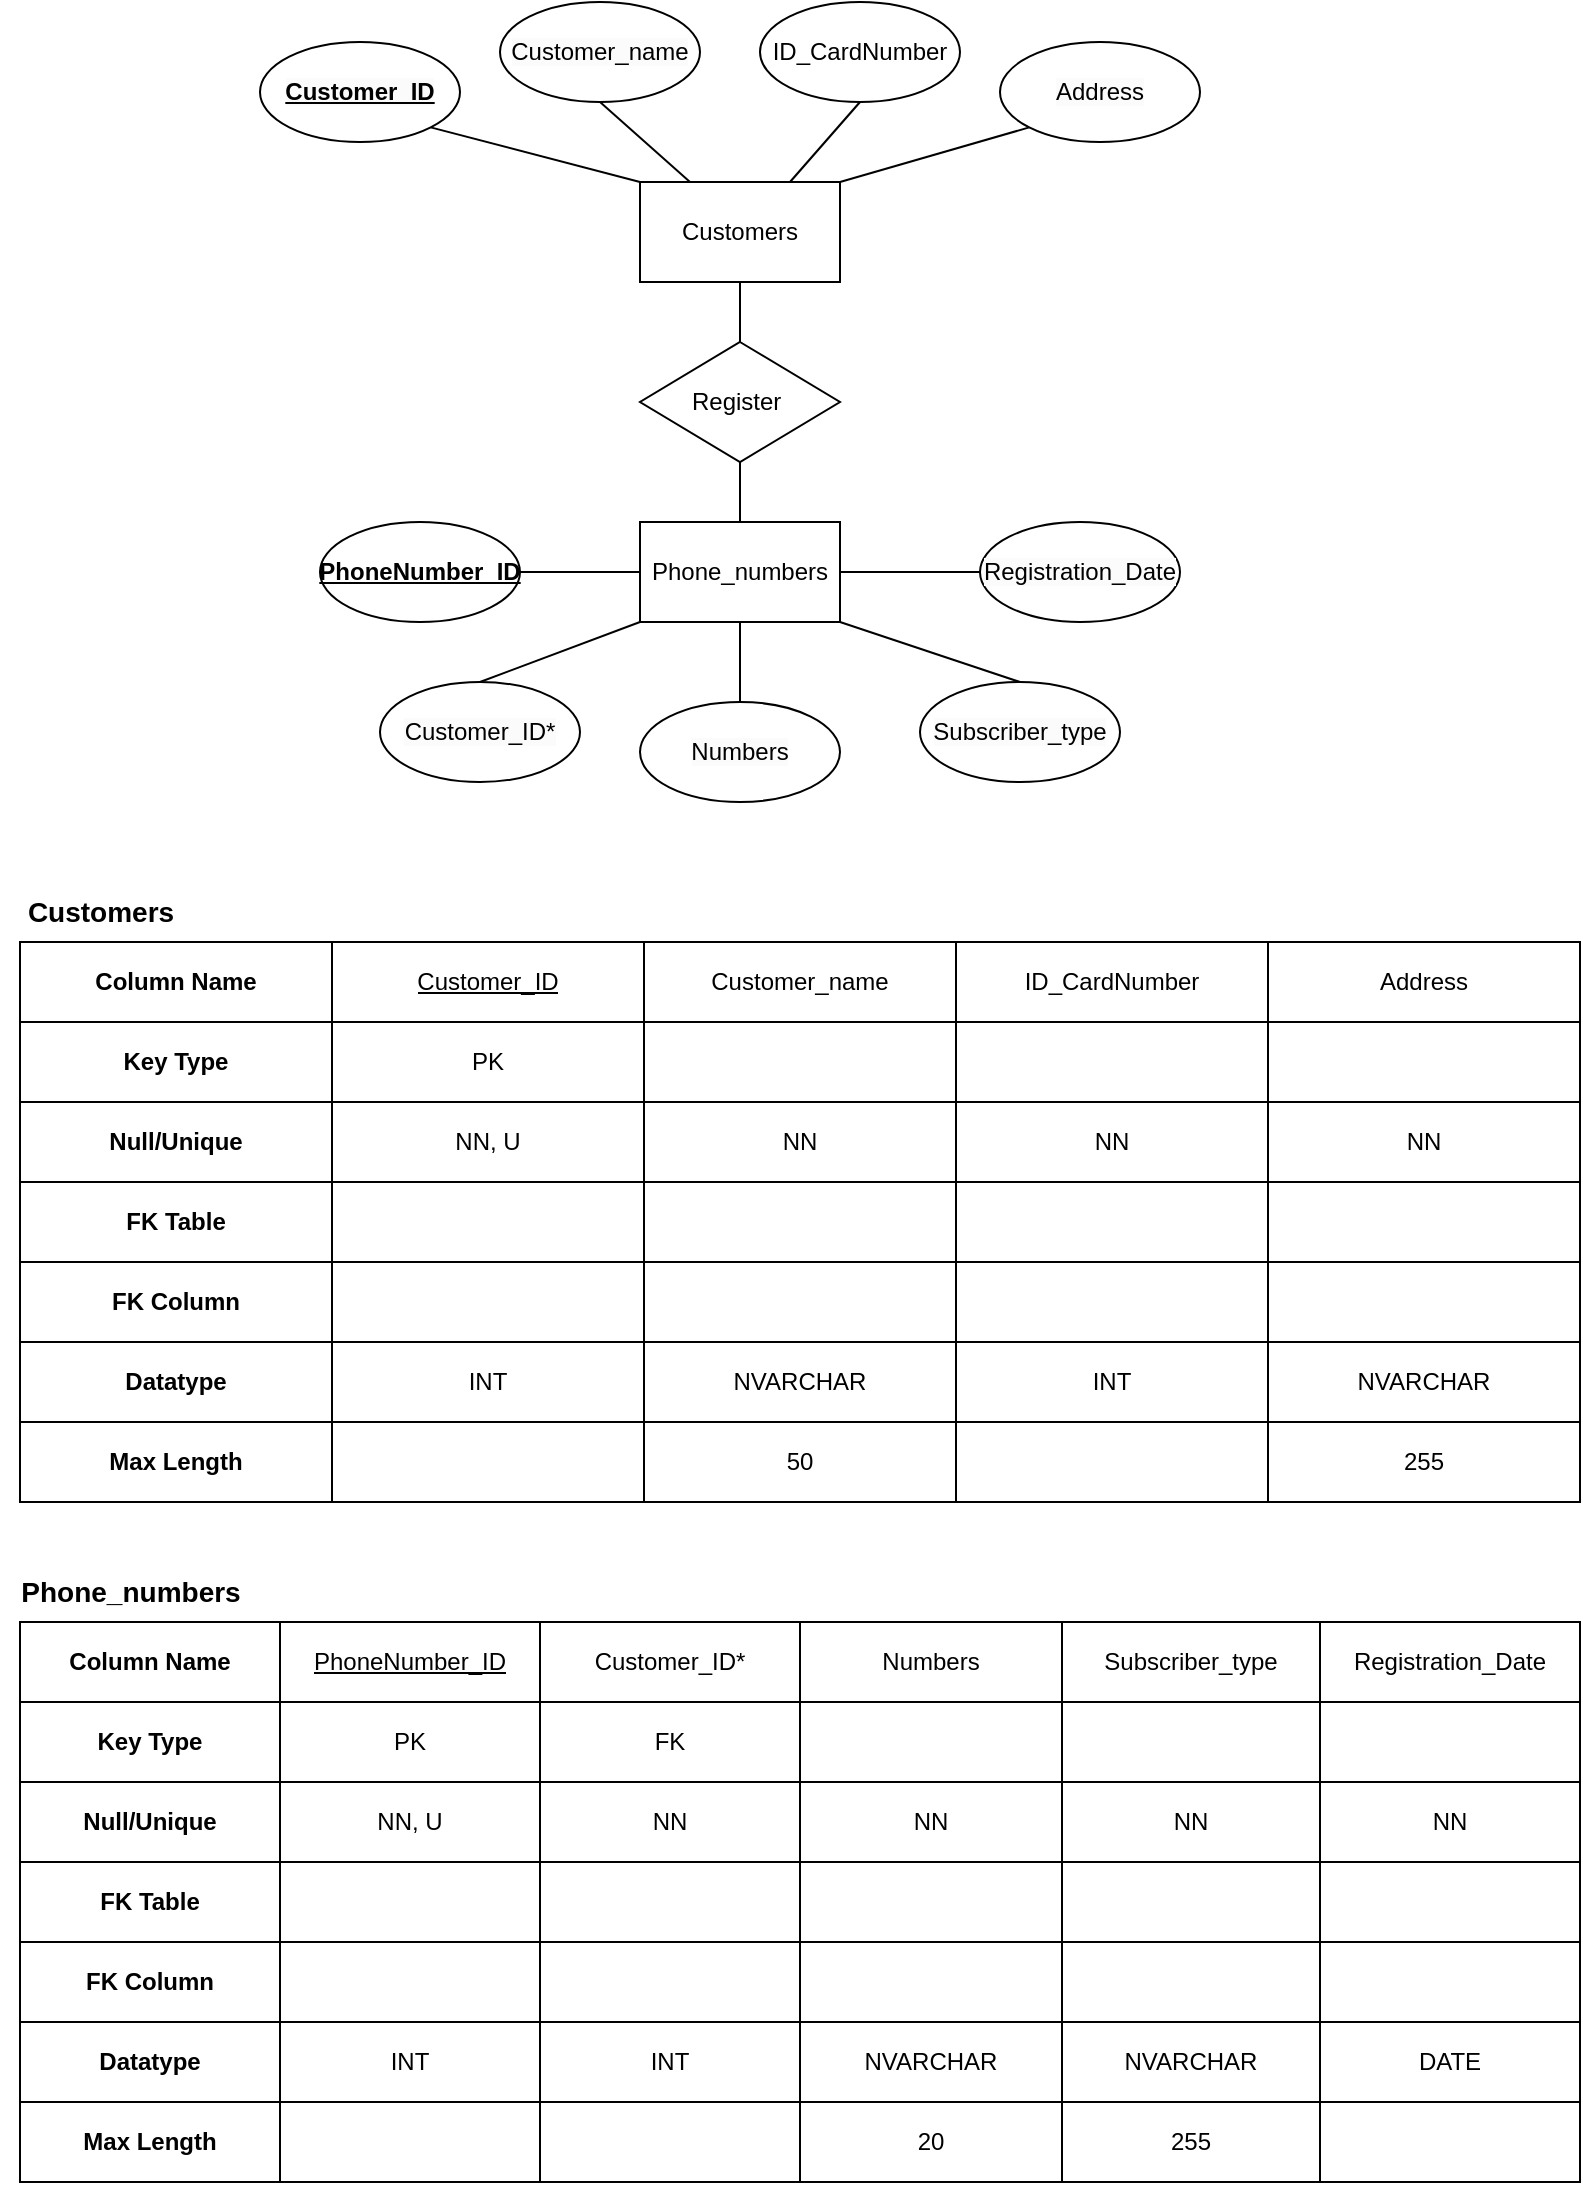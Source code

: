 <mxfile version="21.2.8" type="device">
  <diagram name="Page-1" id="zkEUI6N-L3uxVQGeKMTe">
    <mxGraphModel dx="1418" dy="828" grid="1" gridSize="10" guides="1" tooltips="1" connect="1" arrows="1" fold="1" page="1" pageScale="1" pageWidth="850" pageHeight="1100" math="0" shadow="0">
      <root>
        <mxCell id="0" />
        <mxCell id="1" parent="0" />
        <mxCell id="RAKEjgkPjFQKeuStFPvZ-1" value="Customers" style="html=1;dashed=0;whiteSpace=wrap;" parent="1" vertex="1">
          <mxGeometry x="350" y="100" width="100" height="50" as="geometry" />
        </mxCell>
        <mxCell id="RAKEjgkPjFQKeuStFPvZ-2" value="Phone_numbers" style="html=1;dashed=0;whiteSpace=wrap;" parent="1" vertex="1">
          <mxGeometry x="350" y="270" width="100" height="50" as="geometry" />
        </mxCell>
        <mxCell id="RAKEjgkPjFQKeuStFPvZ-3" value="&lt;span style=&quot;color: rgb(0, 0, 0); font-family: Helvetica; font-size: 12px; font-style: normal; font-variant-ligatures: normal; font-variant-caps: normal; letter-spacing: normal; orphans: 2; text-align: center; text-indent: 0px; text-transform: none; widows: 2; word-spacing: 0px; -webkit-text-stroke-width: 0px; background-color: rgb(251, 251, 251); text-decoration-thickness: initial; text-decoration-style: initial; text-decoration-color: initial; float: none; display: inline !important;&quot;&gt;&lt;b&gt;&lt;u&gt;Customer_ID&lt;/u&gt;&lt;/b&gt;&lt;/span&gt;" style="ellipse;whiteSpace=wrap;html=1;" parent="1" vertex="1">
          <mxGeometry x="160" y="30" width="100" height="50" as="geometry" />
        </mxCell>
        <mxCell id="RAKEjgkPjFQKeuStFPvZ-4" value="&lt;span style=&quot;color: rgb(0, 0, 0); font-family: Helvetica; font-size: 12px; font-style: normal; font-variant-ligatures: normal; font-variant-caps: normal; font-weight: 400; letter-spacing: normal; orphans: 2; text-align: center; text-indent: 0px; text-transform: none; widows: 2; word-spacing: 0px; -webkit-text-stroke-width: 0px; background-color: rgb(251, 251, 251); text-decoration-thickness: initial; text-decoration-style: initial; text-decoration-color: initial; float: none; display: inline !important;&quot;&gt;Customer_name&lt;/span&gt;" style="ellipse;whiteSpace=wrap;html=1;" parent="1" vertex="1">
          <mxGeometry x="280" y="10" width="100" height="50" as="geometry" />
        </mxCell>
        <mxCell id="RAKEjgkPjFQKeuStFPvZ-5" value="ID_CardNumber" style="ellipse;whiteSpace=wrap;html=1;" parent="1" vertex="1">
          <mxGeometry x="410" y="10" width="100" height="50" as="geometry" />
        </mxCell>
        <mxCell id="RAKEjgkPjFQKeuStFPvZ-6" value="&lt;span style=&quot;color: rgb(0, 0, 0); font-family: Helvetica; font-size: 12px; font-style: normal; font-variant-ligatures: normal; font-variant-caps: normal; font-weight: 400; letter-spacing: normal; orphans: 2; text-align: center; text-indent: 0px; text-transform: none; widows: 2; word-spacing: 0px; -webkit-text-stroke-width: 0px; background-color: rgb(251, 251, 251); text-decoration-thickness: initial; text-decoration-style: initial; text-decoration-color: initial; float: none; display: inline !important;&quot;&gt;Address&lt;/span&gt;" style="ellipse;whiteSpace=wrap;html=1;" parent="1" vertex="1">
          <mxGeometry x="530" y="30" width="100" height="50" as="geometry" />
        </mxCell>
        <mxCell id="RAKEjgkPjFQKeuStFPvZ-7" value="" style="endArrow=none;html=1;rounded=0;entryX=0;entryY=1;entryDx=0;entryDy=0;exitX=1;exitY=0;exitDx=0;exitDy=0;" parent="1" source="RAKEjgkPjFQKeuStFPvZ-1" target="RAKEjgkPjFQKeuStFPvZ-6" edge="1">
          <mxGeometry width="50" height="50" relative="1" as="geometry">
            <mxPoint x="420" y="270" as="sourcePoint" />
            <mxPoint x="470" y="220" as="targetPoint" />
          </mxGeometry>
        </mxCell>
        <mxCell id="RAKEjgkPjFQKeuStFPvZ-8" value="" style="endArrow=none;html=1;rounded=0;entryX=0.5;entryY=1;entryDx=0;entryDy=0;exitX=0.75;exitY=0;exitDx=0;exitDy=0;" parent="1" source="RAKEjgkPjFQKeuStFPvZ-1" target="RAKEjgkPjFQKeuStFPvZ-5" edge="1">
          <mxGeometry width="50" height="50" relative="1" as="geometry">
            <mxPoint x="410" y="110" as="sourcePoint" />
            <mxPoint x="470" y="220" as="targetPoint" />
          </mxGeometry>
        </mxCell>
        <mxCell id="RAKEjgkPjFQKeuStFPvZ-9" value="" style="endArrow=none;html=1;rounded=0;entryX=0.5;entryY=1;entryDx=0;entryDy=0;exitX=0.25;exitY=0;exitDx=0;exitDy=0;" parent="1" source="RAKEjgkPjFQKeuStFPvZ-1" target="RAKEjgkPjFQKeuStFPvZ-4" edge="1">
          <mxGeometry width="50" height="50" relative="1" as="geometry">
            <mxPoint x="420" y="270" as="sourcePoint" />
            <mxPoint x="470" y="220" as="targetPoint" />
          </mxGeometry>
        </mxCell>
        <mxCell id="RAKEjgkPjFQKeuStFPvZ-10" value="" style="endArrow=none;html=1;rounded=0;entryX=0;entryY=0;entryDx=0;entryDy=0;exitX=1;exitY=1;exitDx=0;exitDy=0;" parent="1" source="RAKEjgkPjFQKeuStFPvZ-3" target="RAKEjgkPjFQKeuStFPvZ-1" edge="1">
          <mxGeometry width="50" height="50" relative="1" as="geometry">
            <mxPoint x="260" y="230" as="sourcePoint" />
            <mxPoint x="310" y="180" as="targetPoint" />
          </mxGeometry>
        </mxCell>
        <mxCell id="RAKEjgkPjFQKeuStFPvZ-11" value="Register&amp;nbsp;" style="rhombus;whiteSpace=wrap;html=1;" parent="1" vertex="1">
          <mxGeometry x="350" y="180" width="100" height="60" as="geometry" />
        </mxCell>
        <mxCell id="RAKEjgkPjFQKeuStFPvZ-12" style="edgeStyle=orthogonalEdgeStyle;rounded=0;orthogonalLoop=1;jettySize=auto;html=1;exitX=0.5;exitY=1;exitDx=0;exitDy=0;" parent="1" source="RAKEjgkPjFQKeuStFPvZ-1" target="RAKEjgkPjFQKeuStFPvZ-1" edge="1">
          <mxGeometry relative="1" as="geometry" />
        </mxCell>
        <mxCell id="RAKEjgkPjFQKeuStFPvZ-14" value="" style="endArrow=none;html=1;rounded=0;entryX=0.5;entryY=1;entryDx=0;entryDy=0;exitX=0.5;exitY=0;exitDx=0;exitDy=0;" parent="1" source="RAKEjgkPjFQKeuStFPvZ-11" target="RAKEjgkPjFQKeuStFPvZ-1" edge="1">
          <mxGeometry width="50" height="50" relative="1" as="geometry">
            <mxPoint x="420" y="270" as="sourcePoint" />
            <mxPoint x="470" y="220" as="targetPoint" />
          </mxGeometry>
        </mxCell>
        <mxCell id="RAKEjgkPjFQKeuStFPvZ-16" value="" style="endArrow=none;html=1;rounded=0;exitX=0.5;exitY=0;exitDx=0;exitDy=0;entryX=0.5;entryY=1;entryDx=0;entryDy=0;" parent="1" source="RAKEjgkPjFQKeuStFPvZ-2" target="RAKEjgkPjFQKeuStFPvZ-11" edge="1">
          <mxGeometry width="50" height="50" relative="1" as="geometry">
            <mxPoint x="410" y="210" as="sourcePoint" />
            <mxPoint x="400" y="260" as="targetPoint" />
          </mxGeometry>
        </mxCell>
        <mxCell id="RAKEjgkPjFQKeuStFPvZ-17" value="PhoneNumber_ID" style="ellipse;whiteSpace=wrap;html=1;fontStyle=5" parent="1" vertex="1">
          <mxGeometry x="190" y="270" width="100" height="50" as="geometry" />
        </mxCell>
        <mxCell id="RAKEjgkPjFQKeuStFPvZ-18" value="&lt;span style=&quot;color: rgb(0, 0, 0); font-family: Helvetica; font-size: 12px; font-style: normal; font-variant-ligatures: normal; font-variant-caps: normal; font-weight: 400; letter-spacing: normal; orphans: 2; text-align: center; text-indent: 0px; text-transform: none; widows: 2; word-spacing: 0px; -webkit-text-stroke-width: 0px; background-color: rgb(251, 251, 251); text-decoration-thickness: initial; text-decoration-style: initial; text-decoration-color: initial; float: none; display: inline !important;&quot;&gt;Customer_ID*&lt;/span&gt;" style="ellipse;whiteSpace=wrap;html=1;" parent="1" vertex="1">
          <mxGeometry x="220" y="350" width="100" height="50" as="geometry" />
        </mxCell>
        <mxCell id="RAKEjgkPjFQKeuStFPvZ-19" value="&lt;span style=&quot;color: rgb(0, 0, 0); font-family: Helvetica; font-size: 12px; font-style: normal; font-variant-ligatures: normal; font-variant-caps: normal; font-weight: 400; letter-spacing: normal; orphans: 2; text-align: center; text-indent: 0px; text-transform: none; widows: 2; word-spacing: 0px; -webkit-text-stroke-width: 0px; background-color: rgb(251, 251, 251); text-decoration-thickness: initial; text-decoration-style: initial; text-decoration-color: initial; float: none; display: inline !important;&quot;&gt;Numbers&lt;/span&gt;" style="ellipse;whiteSpace=wrap;html=1;" parent="1" vertex="1">
          <mxGeometry x="350" y="360" width="100" height="50" as="geometry" />
        </mxCell>
        <mxCell id="RAKEjgkPjFQKeuStFPvZ-20" value="&lt;span style=&quot;color: rgb(0, 0, 0); font-family: Helvetica; font-size: 12px; font-style: normal; font-variant-ligatures: normal; font-variant-caps: normal; font-weight: 400; letter-spacing: normal; orphans: 2; text-align: center; text-indent: 0px; text-transform: none; widows: 2; word-spacing: 0px; -webkit-text-stroke-width: 0px; background-color: rgb(251, 251, 251); text-decoration-thickness: initial; text-decoration-style: initial; text-decoration-color: initial; float: none; display: inline !important;&quot;&gt;Subscriber_type&lt;/span&gt;" style="ellipse;whiteSpace=wrap;html=1;" parent="1" vertex="1">
          <mxGeometry x="490" y="350" width="100" height="50" as="geometry" />
        </mxCell>
        <mxCell id="RAKEjgkPjFQKeuStFPvZ-21" value="&lt;span style=&quot;color: rgb(0, 0, 0); font-family: Helvetica; font-size: 12px; font-style: normal; font-variant-ligatures: normal; font-variant-caps: normal; font-weight: 400; letter-spacing: normal; orphans: 2; text-align: center; text-indent: 0px; text-transform: none; widows: 2; word-spacing: 0px; -webkit-text-stroke-width: 0px; background-color: rgb(251, 251, 251); text-decoration-thickness: initial; text-decoration-style: initial; text-decoration-color: initial; float: none; display: inline !important;&quot;&gt;Registration_Date&lt;/span&gt;" style="ellipse;whiteSpace=wrap;html=1;" parent="1" vertex="1">
          <mxGeometry x="520" y="270" width="100" height="50" as="geometry" />
        </mxCell>
        <mxCell id="RAKEjgkPjFQKeuStFPvZ-24" value="" style="endArrow=none;html=1;rounded=0;exitX=0.5;exitY=0;exitDx=0;exitDy=0;entryX=0.5;entryY=1;entryDx=0;entryDy=0;" parent="1" source="RAKEjgkPjFQKeuStFPvZ-19" target="RAKEjgkPjFQKeuStFPvZ-2" edge="1">
          <mxGeometry width="50" height="50" relative="1" as="geometry">
            <mxPoint x="420" y="270" as="sourcePoint" />
            <mxPoint x="470" y="220" as="targetPoint" />
          </mxGeometry>
        </mxCell>
        <mxCell id="RAKEjgkPjFQKeuStFPvZ-25" value="" style="endArrow=none;html=1;rounded=0;exitX=0.5;exitY=0;exitDx=0;exitDy=0;entryX=1;entryY=1;entryDx=0;entryDy=0;" parent="1" source="RAKEjgkPjFQKeuStFPvZ-20" target="RAKEjgkPjFQKeuStFPvZ-2" edge="1">
          <mxGeometry width="50" height="50" relative="1" as="geometry">
            <mxPoint x="420" y="270" as="sourcePoint" />
            <mxPoint x="470" y="220" as="targetPoint" />
          </mxGeometry>
        </mxCell>
        <mxCell id="RAKEjgkPjFQKeuStFPvZ-26" value="" style="endArrow=none;html=1;rounded=0;entryX=0;entryY=0.5;entryDx=0;entryDy=0;exitX=1;exitY=0.5;exitDx=0;exitDy=0;" parent="1" source="RAKEjgkPjFQKeuStFPvZ-2" target="RAKEjgkPjFQKeuStFPvZ-21" edge="1">
          <mxGeometry width="50" height="50" relative="1" as="geometry">
            <mxPoint x="420" y="270" as="sourcePoint" />
            <mxPoint x="470" y="220" as="targetPoint" />
          </mxGeometry>
        </mxCell>
        <mxCell id="RAKEjgkPjFQKeuStFPvZ-27" value="" style="endArrow=none;html=1;rounded=0;exitX=0.5;exitY=0;exitDx=0;exitDy=0;entryX=0;entryY=1;entryDx=0;entryDy=0;" parent="1" source="RAKEjgkPjFQKeuStFPvZ-18" target="RAKEjgkPjFQKeuStFPvZ-2" edge="1">
          <mxGeometry width="50" height="50" relative="1" as="geometry">
            <mxPoint x="420" y="270" as="sourcePoint" />
            <mxPoint x="470" y="220" as="targetPoint" />
          </mxGeometry>
        </mxCell>
        <mxCell id="RAKEjgkPjFQKeuStFPvZ-28" value="" style="endArrow=none;html=1;rounded=0;exitX=1;exitY=0.5;exitDx=0;exitDy=0;entryX=0;entryY=0.5;entryDx=0;entryDy=0;" parent="1" source="RAKEjgkPjFQKeuStFPvZ-17" target="RAKEjgkPjFQKeuStFPvZ-2" edge="1">
          <mxGeometry width="50" height="50" relative="1" as="geometry">
            <mxPoint x="420" y="270" as="sourcePoint" />
            <mxPoint x="470" y="220" as="targetPoint" />
          </mxGeometry>
        </mxCell>
        <mxCell id="RAKEjgkPjFQKeuStFPvZ-29" value="" style="shape=table;startSize=0;container=1;collapsible=0;childLayout=tableLayout;" parent="1" vertex="1">
          <mxGeometry x="40" y="480" width="780" height="280" as="geometry" />
        </mxCell>
        <mxCell id="RAKEjgkPjFQKeuStFPvZ-30" value="" style="shape=tableRow;horizontal=0;startSize=0;swimlaneHead=0;swimlaneBody=0;strokeColor=inherit;top=0;left=0;bottom=0;right=0;collapsible=0;dropTarget=0;fillColor=none;points=[[0,0.5],[1,0.5]];portConstraint=eastwest;" parent="RAKEjgkPjFQKeuStFPvZ-29" vertex="1">
          <mxGeometry width="780" height="40" as="geometry" />
        </mxCell>
        <mxCell id="RAKEjgkPjFQKeuStFPvZ-31" value="Column Name" style="shape=partialRectangle;html=1;whiteSpace=wrap;connectable=0;strokeColor=inherit;overflow=hidden;fillColor=none;top=0;left=0;bottom=0;right=0;pointerEvents=1;fontStyle=1" parent="RAKEjgkPjFQKeuStFPvZ-30" vertex="1">
          <mxGeometry width="156" height="40" as="geometry">
            <mxRectangle width="156" height="40" as="alternateBounds" />
          </mxGeometry>
        </mxCell>
        <mxCell id="RAKEjgkPjFQKeuStFPvZ-32" value="&lt;span style=&quot;border-color: var(--border-color);&quot;&gt;&lt;span style=&quot;border-color: var(--border-color);&quot;&gt;&lt;u&gt;Customer_ID&lt;/u&gt;&lt;/span&gt;&lt;/span&gt;" style="shape=partialRectangle;html=1;whiteSpace=wrap;connectable=0;strokeColor=inherit;overflow=hidden;fillColor=none;top=0;left=0;bottom=0;right=0;pointerEvents=1;" parent="RAKEjgkPjFQKeuStFPvZ-30" vertex="1">
          <mxGeometry x="156" width="156" height="40" as="geometry">
            <mxRectangle width="156" height="40" as="alternateBounds" />
          </mxGeometry>
        </mxCell>
        <mxCell id="RAKEjgkPjFQKeuStFPvZ-33" value="Customer_name" style="shape=partialRectangle;html=1;whiteSpace=wrap;connectable=0;strokeColor=inherit;overflow=hidden;fillColor=none;top=0;left=0;bottom=0;right=0;pointerEvents=1;" parent="RAKEjgkPjFQKeuStFPvZ-30" vertex="1">
          <mxGeometry x="312" width="156" height="40" as="geometry">
            <mxRectangle width="156" height="40" as="alternateBounds" />
          </mxGeometry>
        </mxCell>
        <mxCell id="RAKEjgkPjFQKeuStFPvZ-34" value="ID_CardNumber" style="shape=partialRectangle;html=1;whiteSpace=wrap;connectable=0;strokeColor=inherit;overflow=hidden;fillColor=none;top=0;left=0;bottom=0;right=0;pointerEvents=1;" parent="RAKEjgkPjFQKeuStFPvZ-30" vertex="1">
          <mxGeometry x="468" width="156" height="40" as="geometry">
            <mxRectangle width="156" height="40" as="alternateBounds" />
          </mxGeometry>
        </mxCell>
        <mxCell id="RAKEjgkPjFQKeuStFPvZ-35" value="Address" style="shape=partialRectangle;html=1;whiteSpace=wrap;connectable=0;strokeColor=inherit;overflow=hidden;fillColor=none;top=0;left=0;bottom=0;right=0;pointerEvents=1;" parent="RAKEjgkPjFQKeuStFPvZ-30" vertex="1">
          <mxGeometry x="624" width="156" height="40" as="geometry">
            <mxRectangle width="156" height="40" as="alternateBounds" />
          </mxGeometry>
        </mxCell>
        <mxCell id="RAKEjgkPjFQKeuStFPvZ-36" value="" style="shape=tableRow;horizontal=0;startSize=0;swimlaneHead=0;swimlaneBody=0;strokeColor=inherit;top=0;left=0;bottom=0;right=0;collapsible=0;dropTarget=0;fillColor=none;points=[[0,0.5],[1,0.5]];portConstraint=eastwest;" parent="RAKEjgkPjFQKeuStFPvZ-29" vertex="1">
          <mxGeometry y="40" width="780" height="40" as="geometry" />
        </mxCell>
        <mxCell id="RAKEjgkPjFQKeuStFPvZ-37" value="Key Type" style="shape=partialRectangle;html=1;whiteSpace=wrap;connectable=0;strokeColor=inherit;overflow=hidden;fillColor=none;top=0;left=0;bottom=0;right=0;pointerEvents=1;fontStyle=1" parent="RAKEjgkPjFQKeuStFPvZ-36" vertex="1">
          <mxGeometry width="156" height="40" as="geometry">
            <mxRectangle width="156" height="40" as="alternateBounds" />
          </mxGeometry>
        </mxCell>
        <mxCell id="RAKEjgkPjFQKeuStFPvZ-38" value="PK" style="shape=partialRectangle;html=1;whiteSpace=wrap;connectable=0;strokeColor=inherit;overflow=hidden;fillColor=none;top=0;left=0;bottom=0;right=0;pointerEvents=1;" parent="RAKEjgkPjFQKeuStFPvZ-36" vertex="1">
          <mxGeometry x="156" width="156" height="40" as="geometry">
            <mxRectangle width="156" height="40" as="alternateBounds" />
          </mxGeometry>
        </mxCell>
        <mxCell id="RAKEjgkPjFQKeuStFPvZ-39" value="" style="shape=partialRectangle;html=1;whiteSpace=wrap;connectable=0;strokeColor=inherit;overflow=hidden;fillColor=none;top=0;left=0;bottom=0;right=0;pointerEvents=1;" parent="RAKEjgkPjFQKeuStFPvZ-36" vertex="1">
          <mxGeometry x="312" width="156" height="40" as="geometry">
            <mxRectangle width="156" height="40" as="alternateBounds" />
          </mxGeometry>
        </mxCell>
        <mxCell id="RAKEjgkPjFQKeuStFPvZ-40" value="" style="shape=partialRectangle;html=1;whiteSpace=wrap;connectable=0;strokeColor=inherit;overflow=hidden;fillColor=none;top=0;left=0;bottom=0;right=0;pointerEvents=1;" parent="RAKEjgkPjFQKeuStFPvZ-36" vertex="1">
          <mxGeometry x="468" width="156" height="40" as="geometry">
            <mxRectangle width="156" height="40" as="alternateBounds" />
          </mxGeometry>
        </mxCell>
        <mxCell id="RAKEjgkPjFQKeuStFPvZ-41" value="" style="shape=partialRectangle;html=1;whiteSpace=wrap;connectable=0;strokeColor=inherit;overflow=hidden;fillColor=none;top=0;left=0;bottom=0;right=0;pointerEvents=1;" parent="RAKEjgkPjFQKeuStFPvZ-36" vertex="1">
          <mxGeometry x="624" width="156" height="40" as="geometry">
            <mxRectangle width="156" height="40" as="alternateBounds" />
          </mxGeometry>
        </mxCell>
        <mxCell id="RAKEjgkPjFQKeuStFPvZ-42" value="" style="shape=tableRow;horizontal=0;startSize=0;swimlaneHead=0;swimlaneBody=0;strokeColor=inherit;top=0;left=0;bottom=0;right=0;collapsible=0;dropTarget=0;fillColor=none;points=[[0,0.5],[1,0.5]];portConstraint=eastwest;" parent="RAKEjgkPjFQKeuStFPvZ-29" vertex="1">
          <mxGeometry y="80" width="780" height="40" as="geometry" />
        </mxCell>
        <mxCell id="RAKEjgkPjFQKeuStFPvZ-43" value="Null/Unique" style="shape=partialRectangle;html=1;whiteSpace=wrap;connectable=0;strokeColor=inherit;overflow=hidden;fillColor=none;top=0;left=0;bottom=0;right=0;pointerEvents=1;fontStyle=1" parent="RAKEjgkPjFQKeuStFPvZ-42" vertex="1">
          <mxGeometry width="156" height="40" as="geometry">
            <mxRectangle width="156" height="40" as="alternateBounds" />
          </mxGeometry>
        </mxCell>
        <mxCell id="RAKEjgkPjFQKeuStFPvZ-44" value="NN, U" style="shape=partialRectangle;html=1;whiteSpace=wrap;connectable=0;strokeColor=inherit;overflow=hidden;fillColor=none;top=0;left=0;bottom=0;right=0;pointerEvents=1;" parent="RAKEjgkPjFQKeuStFPvZ-42" vertex="1">
          <mxGeometry x="156" width="156" height="40" as="geometry">
            <mxRectangle width="156" height="40" as="alternateBounds" />
          </mxGeometry>
        </mxCell>
        <mxCell id="RAKEjgkPjFQKeuStFPvZ-45" value="NN" style="shape=partialRectangle;html=1;whiteSpace=wrap;connectable=0;strokeColor=inherit;overflow=hidden;fillColor=none;top=0;left=0;bottom=0;right=0;pointerEvents=1;" parent="RAKEjgkPjFQKeuStFPvZ-42" vertex="1">
          <mxGeometry x="312" width="156" height="40" as="geometry">
            <mxRectangle width="156" height="40" as="alternateBounds" />
          </mxGeometry>
        </mxCell>
        <mxCell id="RAKEjgkPjFQKeuStFPvZ-46" value="NN" style="shape=partialRectangle;html=1;whiteSpace=wrap;connectable=0;strokeColor=inherit;overflow=hidden;fillColor=none;top=0;left=0;bottom=0;right=0;pointerEvents=1;" parent="RAKEjgkPjFQKeuStFPvZ-42" vertex="1">
          <mxGeometry x="468" width="156" height="40" as="geometry">
            <mxRectangle width="156" height="40" as="alternateBounds" />
          </mxGeometry>
        </mxCell>
        <mxCell id="RAKEjgkPjFQKeuStFPvZ-47" value="NN" style="shape=partialRectangle;html=1;whiteSpace=wrap;connectable=0;strokeColor=inherit;overflow=hidden;fillColor=none;top=0;left=0;bottom=0;right=0;pointerEvents=1;" parent="RAKEjgkPjFQKeuStFPvZ-42" vertex="1">
          <mxGeometry x="624" width="156" height="40" as="geometry">
            <mxRectangle width="156" height="40" as="alternateBounds" />
          </mxGeometry>
        </mxCell>
        <mxCell id="RAKEjgkPjFQKeuStFPvZ-48" value="" style="shape=tableRow;horizontal=0;startSize=0;swimlaneHead=0;swimlaneBody=0;strokeColor=inherit;top=0;left=0;bottom=0;right=0;collapsible=0;dropTarget=0;fillColor=none;points=[[0,0.5],[1,0.5]];portConstraint=eastwest;" parent="RAKEjgkPjFQKeuStFPvZ-29" vertex="1">
          <mxGeometry y="120" width="780" height="40" as="geometry" />
        </mxCell>
        <mxCell id="RAKEjgkPjFQKeuStFPvZ-49" value="FK Table" style="shape=partialRectangle;html=1;whiteSpace=wrap;connectable=0;strokeColor=inherit;overflow=hidden;fillColor=none;top=0;left=0;bottom=0;right=0;pointerEvents=1;fontStyle=1" parent="RAKEjgkPjFQKeuStFPvZ-48" vertex="1">
          <mxGeometry width="156" height="40" as="geometry">
            <mxRectangle width="156" height="40" as="alternateBounds" />
          </mxGeometry>
        </mxCell>
        <mxCell id="RAKEjgkPjFQKeuStFPvZ-50" value="" style="shape=partialRectangle;html=1;whiteSpace=wrap;connectable=0;strokeColor=inherit;overflow=hidden;fillColor=none;top=0;left=0;bottom=0;right=0;pointerEvents=1;" parent="RAKEjgkPjFQKeuStFPvZ-48" vertex="1">
          <mxGeometry x="156" width="156" height="40" as="geometry">
            <mxRectangle width="156" height="40" as="alternateBounds" />
          </mxGeometry>
        </mxCell>
        <mxCell id="RAKEjgkPjFQKeuStFPvZ-51" value="" style="shape=partialRectangle;html=1;whiteSpace=wrap;connectable=0;strokeColor=inherit;overflow=hidden;fillColor=none;top=0;left=0;bottom=0;right=0;pointerEvents=1;" parent="RAKEjgkPjFQKeuStFPvZ-48" vertex="1">
          <mxGeometry x="312" width="156" height="40" as="geometry">
            <mxRectangle width="156" height="40" as="alternateBounds" />
          </mxGeometry>
        </mxCell>
        <mxCell id="RAKEjgkPjFQKeuStFPvZ-52" value="" style="shape=partialRectangle;html=1;whiteSpace=wrap;connectable=0;strokeColor=inherit;overflow=hidden;fillColor=none;top=0;left=0;bottom=0;right=0;pointerEvents=1;" parent="RAKEjgkPjFQKeuStFPvZ-48" vertex="1">
          <mxGeometry x="468" width="156" height="40" as="geometry">
            <mxRectangle width="156" height="40" as="alternateBounds" />
          </mxGeometry>
        </mxCell>
        <mxCell id="RAKEjgkPjFQKeuStFPvZ-53" value="" style="shape=partialRectangle;html=1;whiteSpace=wrap;connectable=0;strokeColor=inherit;overflow=hidden;fillColor=none;top=0;left=0;bottom=0;right=0;pointerEvents=1;" parent="RAKEjgkPjFQKeuStFPvZ-48" vertex="1">
          <mxGeometry x="624" width="156" height="40" as="geometry">
            <mxRectangle width="156" height="40" as="alternateBounds" />
          </mxGeometry>
        </mxCell>
        <mxCell id="RAKEjgkPjFQKeuStFPvZ-54" value="" style="shape=tableRow;horizontal=0;startSize=0;swimlaneHead=0;swimlaneBody=0;strokeColor=inherit;top=0;left=0;bottom=0;right=0;collapsible=0;dropTarget=0;fillColor=none;points=[[0,0.5],[1,0.5]];portConstraint=eastwest;" parent="RAKEjgkPjFQKeuStFPvZ-29" vertex="1">
          <mxGeometry y="160" width="780" height="40" as="geometry" />
        </mxCell>
        <mxCell id="RAKEjgkPjFQKeuStFPvZ-55" value="FK Column" style="shape=partialRectangle;html=1;whiteSpace=wrap;connectable=0;strokeColor=inherit;overflow=hidden;fillColor=none;top=0;left=0;bottom=0;right=0;pointerEvents=1;fontStyle=1" parent="RAKEjgkPjFQKeuStFPvZ-54" vertex="1">
          <mxGeometry width="156" height="40" as="geometry">
            <mxRectangle width="156" height="40" as="alternateBounds" />
          </mxGeometry>
        </mxCell>
        <mxCell id="RAKEjgkPjFQKeuStFPvZ-56" value="" style="shape=partialRectangle;html=1;whiteSpace=wrap;connectable=0;strokeColor=inherit;overflow=hidden;fillColor=none;top=0;left=0;bottom=0;right=0;pointerEvents=1;" parent="RAKEjgkPjFQKeuStFPvZ-54" vertex="1">
          <mxGeometry x="156" width="156" height="40" as="geometry">
            <mxRectangle width="156" height="40" as="alternateBounds" />
          </mxGeometry>
        </mxCell>
        <mxCell id="RAKEjgkPjFQKeuStFPvZ-57" value="" style="shape=partialRectangle;html=1;whiteSpace=wrap;connectable=0;strokeColor=inherit;overflow=hidden;fillColor=none;top=0;left=0;bottom=0;right=0;pointerEvents=1;" parent="RAKEjgkPjFQKeuStFPvZ-54" vertex="1">
          <mxGeometry x="312" width="156" height="40" as="geometry">
            <mxRectangle width="156" height="40" as="alternateBounds" />
          </mxGeometry>
        </mxCell>
        <mxCell id="RAKEjgkPjFQKeuStFPvZ-58" value="" style="shape=partialRectangle;html=1;whiteSpace=wrap;connectable=0;strokeColor=inherit;overflow=hidden;fillColor=none;top=0;left=0;bottom=0;right=0;pointerEvents=1;" parent="RAKEjgkPjFQKeuStFPvZ-54" vertex="1">
          <mxGeometry x="468" width="156" height="40" as="geometry">
            <mxRectangle width="156" height="40" as="alternateBounds" />
          </mxGeometry>
        </mxCell>
        <mxCell id="RAKEjgkPjFQKeuStFPvZ-59" value="" style="shape=partialRectangle;html=1;whiteSpace=wrap;connectable=0;strokeColor=inherit;overflow=hidden;fillColor=none;top=0;left=0;bottom=0;right=0;pointerEvents=1;" parent="RAKEjgkPjFQKeuStFPvZ-54" vertex="1">
          <mxGeometry x="624" width="156" height="40" as="geometry">
            <mxRectangle width="156" height="40" as="alternateBounds" />
          </mxGeometry>
        </mxCell>
        <mxCell id="RAKEjgkPjFQKeuStFPvZ-60" value="" style="shape=tableRow;horizontal=0;startSize=0;swimlaneHead=0;swimlaneBody=0;strokeColor=inherit;top=0;left=0;bottom=0;right=0;collapsible=0;dropTarget=0;fillColor=none;points=[[0,0.5],[1,0.5]];portConstraint=eastwest;" parent="RAKEjgkPjFQKeuStFPvZ-29" vertex="1">
          <mxGeometry y="200" width="780" height="40" as="geometry" />
        </mxCell>
        <mxCell id="RAKEjgkPjFQKeuStFPvZ-61" value="Datatype" style="shape=partialRectangle;html=1;whiteSpace=wrap;connectable=0;strokeColor=inherit;overflow=hidden;fillColor=none;top=0;left=0;bottom=0;right=0;pointerEvents=1;fontStyle=1" parent="RAKEjgkPjFQKeuStFPvZ-60" vertex="1">
          <mxGeometry width="156" height="40" as="geometry">
            <mxRectangle width="156" height="40" as="alternateBounds" />
          </mxGeometry>
        </mxCell>
        <mxCell id="RAKEjgkPjFQKeuStFPvZ-62" value="INT" style="shape=partialRectangle;html=1;whiteSpace=wrap;connectable=0;strokeColor=inherit;overflow=hidden;fillColor=none;top=0;left=0;bottom=0;right=0;pointerEvents=1;" parent="RAKEjgkPjFQKeuStFPvZ-60" vertex="1">
          <mxGeometry x="156" width="156" height="40" as="geometry">
            <mxRectangle width="156" height="40" as="alternateBounds" />
          </mxGeometry>
        </mxCell>
        <mxCell id="RAKEjgkPjFQKeuStFPvZ-63" value="NVARCHAR" style="shape=partialRectangle;html=1;whiteSpace=wrap;connectable=0;strokeColor=inherit;overflow=hidden;fillColor=none;top=0;left=0;bottom=0;right=0;pointerEvents=1;" parent="RAKEjgkPjFQKeuStFPvZ-60" vertex="1">
          <mxGeometry x="312" width="156" height="40" as="geometry">
            <mxRectangle width="156" height="40" as="alternateBounds" />
          </mxGeometry>
        </mxCell>
        <mxCell id="RAKEjgkPjFQKeuStFPvZ-64" value="INT" style="shape=partialRectangle;html=1;whiteSpace=wrap;connectable=0;strokeColor=inherit;overflow=hidden;fillColor=none;top=0;left=0;bottom=0;right=0;pointerEvents=1;" parent="RAKEjgkPjFQKeuStFPvZ-60" vertex="1">
          <mxGeometry x="468" width="156" height="40" as="geometry">
            <mxRectangle width="156" height="40" as="alternateBounds" />
          </mxGeometry>
        </mxCell>
        <mxCell id="RAKEjgkPjFQKeuStFPvZ-65" value="NVARCHAR" style="shape=partialRectangle;html=1;whiteSpace=wrap;connectable=0;strokeColor=inherit;overflow=hidden;fillColor=none;top=0;left=0;bottom=0;right=0;pointerEvents=1;" parent="RAKEjgkPjFQKeuStFPvZ-60" vertex="1">
          <mxGeometry x="624" width="156" height="40" as="geometry">
            <mxRectangle width="156" height="40" as="alternateBounds" />
          </mxGeometry>
        </mxCell>
        <mxCell id="RAKEjgkPjFQKeuStFPvZ-66" value="" style="shape=tableRow;horizontal=0;startSize=0;swimlaneHead=0;swimlaneBody=0;strokeColor=inherit;top=0;left=0;bottom=0;right=0;collapsible=0;dropTarget=0;fillColor=none;points=[[0,0.5],[1,0.5]];portConstraint=eastwest;" parent="RAKEjgkPjFQKeuStFPvZ-29" vertex="1">
          <mxGeometry y="240" width="780" height="40" as="geometry" />
        </mxCell>
        <mxCell id="RAKEjgkPjFQKeuStFPvZ-67" value="Max Length" style="shape=partialRectangle;html=1;whiteSpace=wrap;connectable=0;strokeColor=inherit;overflow=hidden;fillColor=none;top=0;left=0;bottom=0;right=0;pointerEvents=1;fontStyle=1" parent="RAKEjgkPjFQKeuStFPvZ-66" vertex="1">
          <mxGeometry width="156" height="40" as="geometry">
            <mxRectangle width="156" height="40" as="alternateBounds" />
          </mxGeometry>
        </mxCell>
        <mxCell id="RAKEjgkPjFQKeuStFPvZ-68" value="" style="shape=partialRectangle;html=1;whiteSpace=wrap;connectable=0;strokeColor=inherit;overflow=hidden;fillColor=none;top=0;left=0;bottom=0;right=0;pointerEvents=1;" parent="RAKEjgkPjFQKeuStFPvZ-66" vertex="1">
          <mxGeometry x="156" width="156" height="40" as="geometry">
            <mxRectangle width="156" height="40" as="alternateBounds" />
          </mxGeometry>
        </mxCell>
        <mxCell id="RAKEjgkPjFQKeuStFPvZ-69" value="50" style="shape=partialRectangle;html=1;whiteSpace=wrap;connectable=0;strokeColor=inherit;overflow=hidden;fillColor=none;top=0;left=0;bottom=0;right=0;pointerEvents=1;" parent="RAKEjgkPjFQKeuStFPvZ-66" vertex="1">
          <mxGeometry x="312" width="156" height="40" as="geometry">
            <mxRectangle width="156" height="40" as="alternateBounds" />
          </mxGeometry>
        </mxCell>
        <mxCell id="RAKEjgkPjFQKeuStFPvZ-70" value="" style="shape=partialRectangle;html=1;whiteSpace=wrap;connectable=0;strokeColor=inherit;overflow=hidden;fillColor=none;top=0;left=0;bottom=0;right=0;pointerEvents=1;" parent="RAKEjgkPjFQKeuStFPvZ-66" vertex="1">
          <mxGeometry x="468" width="156" height="40" as="geometry">
            <mxRectangle width="156" height="40" as="alternateBounds" />
          </mxGeometry>
        </mxCell>
        <mxCell id="RAKEjgkPjFQKeuStFPvZ-71" value="255" style="shape=partialRectangle;html=1;whiteSpace=wrap;connectable=0;strokeColor=inherit;overflow=hidden;fillColor=none;top=0;left=0;bottom=0;right=0;pointerEvents=1;" parent="RAKEjgkPjFQKeuStFPvZ-66" vertex="1">
          <mxGeometry x="624" width="156" height="40" as="geometry">
            <mxRectangle width="156" height="40" as="alternateBounds" />
          </mxGeometry>
        </mxCell>
        <mxCell id="RAKEjgkPjFQKeuStFPvZ-72" value="&lt;b&gt;&lt;font style=&quot;font-size: 14px;&quot;&gt;Customers&lt;/font&gt;&lt;/b&gt;" style="text;html=1;align=center;verticalAlign=middle;resizable=0;points=[];autosize=1;strokeColor=none;fillColor=none;" parent="1" vertex="1">
          <mxGeometry x="30" y="450" width="100" height="30" as="geometry" />
        </mxCell>
        <mxCell id="RAKEjgkPjFQKeuStFPvZ-73" value="&lt;b&gt;&lt;font style=&quot;font-size: 14px;&quot;&gt;Phone_numbers&lt;/font&gt;&lt;/b&gt;" style="text;html=1;align=center;verticalAlign=middle;resizable=0;points=[];autosize=1;strokeColor=none;fillColor=none;" parent="1" vertex="1">
          <mxGeometry x="30" y="790" width="130" height="30" as="geometry" />
        </mxCell>
        <mxCell id="RAKEjgkPjFQKeuStFPvZ-74" value="" style="shape=table;startSize=0;container=1;collapsible=0;childLayout=tableLayout;" parent="1" vertex="1">
          <mxGeometry x="40" y="820" width="780" height="280" as="geometry" />
        </mxCell>
        <mxCell id="RAKEjgkPjFQKeuStFPvZ-75" value="" style="shape=tableRow;horizontal=0;startSize=0;swimlaneHead=0;swimlaneBody=0;strokeColor=inherit;top=0;left=0;bottom=0;right=0;collapsible=0;dropTarget=0;fillColor=none;points=[[0,0.5],[1,0.5]];portConstraint=eastwest;" parent="RAKEjgkPjFQKeuStFPvZ-74" vertex="1">
          <mxGeometry width="780" height="40" as="geometry" />
        </mxCell>
        <mxCell id="RAKEjgkPjFQKeuStFPvZ-76" value="Column Name" style="shape=partialRectangle;html=1;whiteSpace=wrap;connectable=0;strokeColor=inherit;overflow=hidden;fillColor=none;top=0;left=0;bottom=0;right=0;pointerEvents=1;fontStyle=1" parent="RAKEjgkPjFQKeuStFPvZ-75" vertex="1">
          <mxGeometry width="130" height="40" as="geometry">
            <mxRectangle width="130" height="40" as="alternateBounds" />
          </mxGeometry>
        </mxCell>
        <mxCell id="RAKEjgkPjFQKeuStFPvZ-77" value="&lt;u&gt;PhoneNumber_ID&lt;/u&gt;" style="shape=partialRectangle;html=1;whiteSpace=wrap;connectable=0;strokeColor=inherit;overflow=hidden;fillColor=none;top=0;left=0;bottom=0;right=0;pointerEvents=1;" parent="RAKEjgkPjFQKeuStFPvZ-75" vertex="1">
          <mxGeometry x="130" width="130" height="40" as="geometry">
            <mxRectangle width="130" height="40" as="alternateBounds" />
          </mxGeometry>
        </mxCell>
        <mxCell id="RAKEjgkPjFQKeuStFPvZ-78" value="Customer_ID*" style="shape=partialRectangle;html=1;whiteSpace=wrap;connectable=0;strokeColor=inherit;overflow=hidden;fillColor=none;top=0;left=0;bottom=0;right=0;pointerEvents=1;" parent="RAKEjgkPjFQKeuStFPvZ-75" vertex="1">
          <mxGeometry x="260" width="130" height="40" as="geometry">
            <mxRectangle width="130" height="40" as="alternateBounds" />
          </mxGeometry>
        </mxCell>
        <mxCell id="RAKEjgkPjFQKeuStFPvZ-79" value="Numbers" style="shape=partialRectangle;html=1;whiteSpace=wrap;connectable=0;strokeColor=inherit;overflow=hidden;fillColor=none;top=0;left=0;bottom=0;right=0;pointerEvents=1;" parent="RAKEjgkPjFQKeuStFPvZ-75" vertex="1">
          <mxGeometry x="390" width="131" height="40" as="geometry">
            <mxRectangle width="131" height="40" as="alternateBounds" />
          </mxGeometry>
        </mxCell>
        <mxCell id="RAKEjgkPjFQKeuStFPvZ-80" value="Subscriber_type" style="shape=partialRectangle;html=1;whiteSpace=wrap;connectable=0;strokeColor=inherit;overflow=hidden;fillColor=none;top=0;left=0;bottom=0;right=0;pointerEvents=1;" parent="RAKEjgkPjFQKeuStFPvZ-75" vertex="1">
          <mxGeometry x="521" width="129" height="40" as="geometry">
            <mxRectangle width="129" height="40" as="alternateBounds" />
          </mxGeometry>
        </mxCell>
        <mxCell id="RAKEjgkPjFQKeuStFPvZ-117" value="Registration_Date" style="shape=partialRectangle;html=1;whiteSpace=wrap;connectable=0;strokeColor=inherit;overflow=hidden;fillColor=none;top=0;left=0;bottom=0;right=0;pointerEvents=1;" parent="RAKEjgkPjFQKeuStFPvZ-75" vertex="1">
          <mxGeometry x="650" width="130" height="40" as="geometry">
            <mxRectangle width="130" height="40" as="alternateBounds" />
          </mxGeometry>
        </mxCell>
        <mxCell id="RAKEjgkPjFQKeuStFPvZ-81" value="" style="shape=tableRow;horizontal=0;startSize=0;swimlaneHead=0;swimlaneBody=0;strokeColor=inherit;top=0;left=0;bottom=0;right=0;collapsible=0;dropTarget=0;fillColor=none;points=[[0,0.5],[1,0.5]];portConstraint=eastwest;" parent="RAKEjgkPjFQKeuStFPvZ-74" vertex="1">
          <mxGeometry y="40" width="780" height="40" as="geometry" />
        </mxCell>
        <mxCell id="RAKEjgkPjFQKeuStFPvZ-82" value="Key Type" style="shape=partialRectangle;html=1;whiteSpace=wrap;connectable=0;strokeColor=inherit;overflow=hidden;fillColor=none;top=0;left=0;bottom=0;right=0;pointerEvents=1;fontStyle=1" parent="RAKEjgkPjFQKeuStFPvZ-81" vertex="1">
          <mxGeometry width="130" height="40" as="geometry">
            <mxRectangle width="130" height="40" as="alternateBounds" />
          </mxGeometry>
        </mxCell>
        <mxCell id="RAKEjgkPjFQKeuStFPvZ-83" value="PK" style="shape=partialRectangle;html=1;whiteSpace=wrap;connectable=0;strokeColor=inherit;overflow=hidden;fillColor=none;top=0;left=0;bottom=0;right=0;pointerEvents=1;" parent="RAKEjgkPjFQKeuStFPvZ-81" vertex="1">
          <mxGeometry x="130" width="130" height="40" as="geometry">
            <mxRectangle width="130" height="40" as="alternateBounds" />
          </mxGeometry>
        </mxCell>
        <mxCell id="RAKEjgkPjFQKeuStFPvZ-84" value="FK" style="shape=partialRectangle;html=1;whiteSpace=wrap;connectable=0;strokeColor=inherit;overflow=hidden;fillColor=none;top=0;left=0;bottom=0;right=0;pointerEvents=1;" parent="RAKEjgkPjFQKeuStFPvZ-81" vertex="1">
          <mxGeometry x="260" width="130" height="40" as="geometry">
            <mxRectangle width="130" height="40" as="alternateBounds" />
          </mxGeometry>
        </mxCell>
        <mxCell id="RAKEjgkPjFQKeuStFPvZ-85" value="" style="shape=partialRectangle;html=1;whiteSpace=wrap;connectable=0;strokeColor=inherit;overflow=hidden;fillColor=none;top=0;left=0;bottom=0;right=0;pointerEvents=1;" parent="RAKEjgkPjFQKeuStFPvZ-81" vertex="1">
          <mxGeometry x="390" width="131" height="40" as="geometry">
            <mxRectangle width="131" height="40" as="alternateBounds" />
          </mxGeometry>
        </mxCell>
        <mxCell id="RAKEjgkPjFQKeuStFPvZ-86" value="" style="shape=partialRectangle;html=1;whiteSpace=wrap;connectable=0;strokeColor=inherit;overflow=hidden;fillColor=none;top=0;left=0;bottom=0;right=0;pointerEvents=1;" parent="RAKEjgkPjFQKeuStFPvZ-81" vertex="1">
          <mxGeometry x="521" width="129" height="40" as="geometry">
            <mxRectangle width="129" height="40" as="alternateBounds" />
          </mxGeometry>
        </mxCell>
        <mxCell id="RAKEjgkPjFQKeuStFPvZ-118" style="shape=partialRectangle;html=1;whiteSpace=wrap;connectable=0;strokeColor=inherit;overflow=hidden;fillColor=none;top=0;left=0;bottom=0;right=0;pointerEvents=1;" parent="RAKEjgkPjFQKeuStFPvZ-81" vertex="1">
          <mxGeometry x="650" width="130" height="40" as="geometry">
            <mxRectangle width="130" height="40" as="alternateBounds" />
          </mxGeometry>
        </mxCell>
        <mxCell id="RAKEjgkPjFQKeuStFPvZ-87" value="" style="shape=tableRow;horizontal=0;startSize=0;swimlaneHead=0;swimlaneBody=0;strokeColor=inherit;top=0;left=0;bottom=0;right=0;collapsible=0;dropTarget=0;fillColor=none;points=[[0,0.5],[1,0.5]];portConstraint=eastwest;" parent="RAKEjgkPjFQKeuStFPvZ-74" vertex="1">
          <mxGeometry y="80" width="780" height="40" as="geometry" />
        </mxCell>
        <mxCell id="RAKEjgkPjFQKeuStFPvZ-88" value="Null/Unique" style="shape=partialRectangle;html=1;whiteSpace=wrap;connectable=0;strokeColor=inherit;overflow=hidden;fillColor=none;top=0;left=0;bottom=0;right=0;pointerEvents=1;fontStyle=1" parent="RAKEjgkPjFQKeuStFPvZ-87" vertex="1">
          <mxGeometry width="130" height="40" as="geometry">
            <mxRectangle width="130" height="40" as="alternateBounds" />
          </mxGeometry>
        </mxCell>
        <mxCell id="RAKEjgkPjFQKeuStFPvZ-89" value="NN, U" style="shape=partialRectangle;html=1;whiteSpace=wrap;connectable=0;strokeColor=inherit;overflow=hidden;fillColor=none;top=0;left=0;bottom=0;right=0;pointerEvents=1;" parent="RAKEjgkPjFQKeuStFPvZ-87" vertex="1">
          <mxGeometry x="130" width="130" height="40" as="geometry">
            <mxRectangle width="130" height="40" as="alternateBounds" />
          </mxGeometry>
        </mxCell>
        <mxCell id="RAKEjgkPjFQKeuStFPvZ-90" value="NN" style="shape=partialRectangle;html=1;whiteSpace=wrap;connectable=0;strokeColor=inherit;overflow=hidden;fillColor=none;top=0;left=0;bottom=0;right=0;pointerEvents=1;" parent="RAKEjgkPjFQKeuStFPvZ-87" vertex="1">
          <mxGeometry x="260" width="130" height="40" as="geometry">
            <mxRectangle width="130" height="40" as="alternateBounds" />
          </mxGeometry>
        </mxCell>
        <mxCell id="RAKEjgkPjFQKeuStFPvZ-91" value="NN" style="shape=partialRectangle;html=1;whiteSpace=wrap;connectable=0;strokeColor=inherit;overflow=hidden;fillColor=none;top=0;left=0;bottom=0;right=0;pointerEvents=1;" parent="RAKEjgkPjFQKeuStFPvZ-87" vertex="1">
          <mxGeometry x="390" width="131" height="40" as="geometry">
            <mxRectangle width="131" height="40" as="alternateBounds" />
          </mxGeometry>
        </mxCell>
        <mxCell id="RAKEjgkPjFQKeuStFPvZ-92" value="NN" style="shape=partialRectangle;html=1;whiteSpace=wrap;connectable=0;strokeColor=inherit;overflow=hidden;fillColor=none;top=0;left=0;bottom=0;right=0;pointerEvents=1;" parent="RAKEjgkPjFQKeuStFPvZ-87" vertex="1">
          <mxGeometry x="521" width="129" height="40" as="geometry">
            <mxRectangle width="129" height="40" as="alternateBounds" />
          </mxGeometry>
        </mxCell>
        <mxCell id="RAKEjgkPjFQKeuStFPvZ-119" value="NN" style="shape=partialRectangle;html=1;whiteSpace=wrap;connectable=0;strokeColor=inherit;overflow=hidden;fillColor=none;top=0;left=0;bottom=0;right=0;pointerEvents=1;" parent="RAKEjgkPjFQKeuStFPvZ-87" vertex="1">
          <mxGeometry x="650" width="130" height="40" as="geometry">
            <mxRectangle width="130" height="40" as="alternateBounds" />
          </mxGeometry>
        </mxCell>
        <mxCell id="RAKEjgkPjFQKeuStFPvZ-93" value="" style="shape=tableRow;horizontal=0;startSize=0;swimlaneHead=0;swimlaneBody=0;strokeColor=inherit;top=0;left=0;bottom=0;right=0;collapsible=0;dropTarget=0;fillColor=none;points=[[0,0.5],[1,0.5]];portConstraint=eastwest;" parent="RAKEjgkPjFQKeuStFPvZ-74" vertex="1">
          <mxGeometry y="120" width="780" height="40" as="geometry" />
        </mxCell>
        <mxCell id="RAKEjgkPjFQKeuStFPvZ-94" value="FK Table" style="shape=partialRectangle;html=1;whiteSpace=wrap;connectable=0;strokeColor=inherit;overflow=hidden;fillColor=none;top=0;left=0;bottom=0;right=0;pointerEvents=1;fontStyle=1" parent="RAKEjgkPjFQKeuStFPvZ-93" vertex="1">
          <mxGeometry width="130" height="40" as="geometry">
            <mxRectangle width="130" height="40" as="alternateBounds" />
          </mxGeometry>
        </mxCell>
        <mxCell id="RAKEjgkPjFQKeuStFPvZ-95" value="" style="shape=partialRectangle;html=1;whiteSpace=wrap;connectable=0;strokeColor=inherit;overflow=hidden;fillColor=none;top=0;left=0;bottom=0;right=0;pointerEvents=1;" parent="RAKEjgkPjFQKeuStFPvZ-93" vertex="1">
          <mxGeometry x="130" width="130" height="40" as="geometry">
            <mxRectangle width="130" height="40" as="alternateBounds" />
          </mxGeometry>
        </mxCell>
        <mxCell id="RAKEjgkPjFQKeuStFPvZ-96" value="" style="shape=partialRectangle;html=1;whiteSpace=wrap;connectable=0;strokeColor=inherit;overflow=hidden;fillColor=none;top=0;left=0;bottom=0;right=0;pointerEvents=1;" parent="RAKEjgkPjFQKeuStFPvZ-93" vertex="1">
          <mxGeometry x="260" width="130" height="40" as="geometry">
            <mxRectangle width="130" height="40" as="alternateBounds" />
          </mxGeometry>
        </mxCell>
        <mxCell id="RAKEjgkPjFQKeuStFPvZ-97" value="" style="shape=partialRectangle;html=1;whiteSpace=wrap;connectable=0;strokeColor=inherit;overflow=hidden;fillColor=none;top=0;left=0;bottom=0;right=0;pointerEvents=1;" parent="RAKEjgkPjFQKeuStFPvZ-93" vertex="1">
          <mxGeometry x="390" width="131" height="40" as="geometry">
            <mxRectangle width="131" height="40" as="alternateBounds" />
          </mxGeometry>
        </mxCell>
        <mxCell id="RAKEjgkPjFQKeuStFPvZ-98" value="" style="shape=partialRectangle;html=1;whiteSpace=wrap;connectable=0;strokeColor=inherit;overflow=hidden;fillColor=none;top=0;left=0;bottom=0;right=0;pointerEvents=1;" parent="RAKEjgkPjFQKeuStFPvZ-93" vertex="1">
          <mxGeometry x="521" width="129" height="40" as="geometry">
            <mxRectangle width="129" height="40" as="alternateBounds" />
          </mxGeometry>
        </mxCell>
        <mxCell id="RAKEjgkPjFQKeuStFPvZ-120" style="shape=partialRectangle;html=1;whiteSpace=wrap;connectable=0;strokeColor=inherit;overflow=hidden;fillColor=none;top=0;left=0;bottom=0;right=0;pointerEvents=1;" parent="RAKEjgkPjFQKeuStFPvZ-93" vertex="1">
          <mxGeometry x="650" width="130" height="40" as="geometry">
            <mxRectangle width="130" height="40" as="alternateBounds" />
          </mxGeometry>
        </mxCell>
        <mxCell id="RAKEjgkPjFQKeuStFPvZ-99" value="" style="shape=tableRow;horizontal=0;startSize=0;swimlaneHead=0;swimlaneBody=0;strokeColor=inherit;top=0;left=0;bottom=0;right=0;collapsible=0;dropTarget=0;fillColor=none;points=[[0,0.5],[1,0.5]];portConstraint=eastwest;" parent="RAKEjgkPjFQKeuStFPvZ-74" vertex="1">
          <mxGeometry y="160" width="780" height="40" as="geometry" />
        </mxCell>
        <mxCell id="RAKEjgkPjFQKeuStFPvZ-100" value="FK Column" style="shape=partialRectangle;html=1;whiteSpace=wrap;connectable=0;strokeColor=inherit;overflow=hidden;fillColor=none;top=0;left=0;bottom=0;right=0;pointerEvents=1;fontStyle=1" parent="RAKEjgkPjFQKeuStFPvZ-99" vertex="1">
          <mxGeometry width="130" height="40" as="geometry">
            <mxRectangle width="130" height="40" as="alternateBounds" />
          </mxGeometry>
        </mxCell>
        <mxCell id="RAKEjgkPjFQKeuStFPvZ-101" value="" style="shape=partialRectangle;html=1;whiteSpace=wrap;connectable=0;strokeColor=inherit;overflow=hidden;fillColor=none;top=0;left=0;bottom=0;right=0;pointerEvents=1;" parent="RAKEjgkPjFQKeuStFPvZ-99" vertex="1">
          <mxGeometry x="130" width="130" height="40" as="geometry">
            <mxRectangle width="130" height="40" as="alternateBounds" />
          </mxGeometry>
        </mxCell>
        <mxCell id="RAKEjgkPjFQKeuStFPvZ-102" value="" style="shape=partialRectangle;html=1;whiteSpace=wrap;connectable=0;strokeColor=inherit;overflow=hidden;fillColor=none;top=0;left=0;bottom=0;right=0;pointerEvents=1;" parent="RAKEjgkPjFQKeuStFPvZ-99" vertex="1">
          <mxGeometry x="260" width="130" height="40" as="geometry">
            <mxRectangle width="130" height="40" as="alternateBounds" />
          </mxGeometry>
        </mxCell>
        <mxCell id="RAKEjgkPjFQKeuStFPvZ-103" value="" style="shape=partialRectangle;html=1;whiteSpace=wrap;connectable=0;strokeColor=inherit;overflow=hidden;fillColor=none;top=0;left=0;bottom=0;right=0;pointerEvents=1;" parent="RAKEjgkPjFQKeuStFPvZ-99" vertex="1">
          <mxGeometry x="390" width="131" height="40" as="geometry">
            <mxRectangle width="131" height="40" as="alternateBounds" />
          </mxGeometry>
        </mxCell>
        <mxCell id="RAKEjgkPjFQKeuStFPvZ-104" value="" style="shape=partialRectangle;html=1;whiteSpace=wrap;connectable=0;strokeColor=inherit;overflow=hidden;fillColor=none;top=0;left=0;bottom=0;right=0;pointerEvents=1;" parent="RAKEjgkPjFQKeuStFPvZ-99" vertex="1">
          <mxGeometry x="521" width="129" height="40" as="geometry">
            <mxRectangle width="129" height="40" as="alternateBounds" />
          </mxGeometry>
        </mxCell>
        <mxCell id="RAKEjgkPjFQKeuStFPvZ-121" style="shape=partialRectangle;html=1;whiteSpace=wrap;connectable=0;strokeColor=inherit;overflow=hidden;fillColor=none;top=0;left=0;bottom=0;right=0;pointerEvents=1;" parent="RAKEjgkPjFQKeuStFPvZ-99" vertex="1">
          <mxGeometry x="650" width="130" height="40" as="geometry">
            <mxRectangle width="130" height="40" as="alternateBounds" />
          </mxGeometry>
        </mxCell>
        <mxCell id="RAKEjgkPjFQKeuStFPvZ-105" value="" style="shape=tableRow;horizontal=0;startSize=0;swimlaneHead=0;swimlaneBody=0;strokeColor=inherit;top=0;left=0;bottom=0;right=0;collapsible=0;dropTarget=0;fillColor=none;points=[[0,0.5],[1,0.5]];portConstraint=eastwest;" parent="RAKEjgkPjFQKeuStFPvZ-74" vertex="1">
          <mxGeometry y="200" width="780" height="40" as="geometry" />
        </mxCell>
        <mxCell id="RAKEjgkPjFQKeuStFPvZ-106" value="Datatype" style="shape=partialRectangle;html=1;whiteSpace=wrap;connectable=0;strokeColor=inherit;overflow=hidden;fillColor=none;top=0;left=0;bottom=0;right=0;pointerEvents=1;fontStyle=1" parent="RAKEjgkPjFQKeuStFPvZ-105" vertex="1">
          <mxGeometry width="130" height="40" as="geometry">
            <mxRectangle width="130" height="40" as="alternateBounds" />
          </mxGeometry>
        </mxCell>
        <mxCell id="RAKEjgkPjFQKeuStFPvZ-107" value="INT" style="shape=partialRectangle;html=1;whiteSpace=wrap;connectable=0;strokeColor=inherit;overflow=hidden;fillColor=none;top=0;left=0;bottom=0;right=0;pointerEvents=1;" parent="RAKEjgkPjFQKeuStFPvZ-105" vertex="1">
          <mxGeometry x="130" width="130" height="40" as="geometry">
            <mxRectangle width="130" height="40" as="alternateBounds" />
          </mxGeometry>
        </mxCell>
        <mxCell id="RAKEjgkPjFQKeuStFPvZ-108" value="INT" style="shape=partialRectangle;html=1;whiteSpace=wrap;connectable=0;strokeColor=inherit;overflow=hidden;fillColor=none;top=0;left=0;bottom=0;right=0;pointerEvents=1;" parent="RAKEjgkPjFQKeuStFPvZ-105" vertex="1">
          <mxGeometry x="260" width="130" height="40" as="geometry">
            <mxRectangle width="130" height="40" as="alternateBounds" />
          </mxGeometry>
        </mxCell>
        <mxCell id="RAKEjgkPjFQKeuStFPvZ-109" value="NVARCHAR" style="shape=partialRectangle;html=1;whiteSpace=wrap;connectable=0;strokeColor=inherit;overflow=hidden;fillColor=none;top=0;left=0;bottom=0;right=0;pointerEvents=1;" parent="RAKEjgkPjFQKeuStFPvZ-105" vertex="1">
          <mxGeometry x="390" width="131" height="40" as="geometry">
            <mxRectangle width="131" height="40" as="alternateBounds" />
          </mxGeometry>
        </mxCell>
        <mxCell id="RAKEjgkPjFQKeuStFPvZ-110" value="NVARCHAR" style="shape=partialRectangle;html=1;whiteSpace=wrap;connectable=0;strokeColor=inherit;overflow=hidden;fillColor=none;top=0;left=0;bottom=0;right=0;pointerEvents=1;" parent="RAKEjgkPjFQKeuStFPvZ-105" vertex="1">
          <mxGeometry x="521" width="129" height="40" as="geometry">
            <mxRectangle width="129" height="40" as="alternateBounds" />
          </mxGeometry>
        </mxCell>
        <mxCell id="RAKEjgkPjFQKeuStFPvZ-122" value="DATE" style="shape=partialRectangle;html=1;whiteSpace=wrap;connectable=0;strokeColor=inherit;overflow=hidden;fillColor=none;top=0;left=0;bottom=0;right=0;pointerEvents=1;" parent="RAKEjgkPjFQKeuStFPvZ-105" vertex="1">
          <mxGeometry x="650" width="130" height="40" as="geometry">
            <mxRectangle width="130" height="40" as="alternateBounds" />
          </mxGeometry>
        </mxCell>
        <mxCell id="RAKEjgkPjFQKeuStFPvZ-111" value="" style="shape=tableRow;horizontal=0;startSize=0;swimlaneHead=0;swimlaneBody=0;strokeColor=inherit;top=0;left=0;bottom=0;right=0;collapsible=0;dropTarget=0;fillColor=none;points=[[0,0.5],[1,0.5]];portConstraint=eastwest;" parent="RAKEjgkPjFQKeuStFPvZ-74" vertex="1">
          <mxGeometry y="240" width="780" height="40" as="geometry" />
        </mxCell>
        <mxCell id="RAKEjgkPjFQKeuStFPvZ-112" value="Max Length" style="shape=partialRectangle;html=1;whiteSpace=wrap;connectable=0;strokeColor=inherit;overflow=hidden;fillColor=none;top=0;left=0;bottom=0;right=0;pointerEvents=1;fontStyle=1" parent="RAKEjgkPjFQKeuStFPvZ-111" vertex="1">
          <mxGeometry width="130" height="40" as="geometry">
            <mxRectangle width="130" height="40" as="alternateBounds" />
          </mxGeometry>
        </mxCell>
        <mxCell id="RAKEjgkPjFQKeuStFPvZ-113" value="" style="shape=partialRectangle;html=1;whiteSpace=wrap;connectable=0;strokeColor=inherit;overflow=hidden;fillColor=none;top=0;left=0;bottom=0;right=0;pointerEvents=1;" parent="RAKEjgkPjFQKeuStFPvZ-111" vertex="1">
          <mxGeometry x="130" width="130" height="40" as="geometry">
            <mxRectangle width="130" height="40" as="alternateBounds" />
          </mxGeometry>
        </mxCell>
        <mxCell id="RAKEjgkPjFQKeuStFPvZ-114" value="" style="shape=partialRectangle;html=1;whiteSpace=wrap;connectable=0;strokeColor=inherit;overflow=hidden;fillColor=none;top=0;left=0;bottom=0;right=0;pointerEvents=1;" parent="RAKEjgkPjFQKeuStFPvZ-111" vertex="1">
          <mxGeometry x="260" width="130" height="40" as="geometry">
            <mxRectangle width="130" height="40" as="alternateBounds" />
          </mxGeometry>
        </mxCell>
        <mxCell id="RAKEjgkPjFQKeuStFPvZ-115" value="20" style="shape=partialRectangle;html=1;whiteSpace=wrap;connectable=0;strokeColor=inherit;overflow=hidden;fillColor=none;top=0;left=0;bottom=0;right=0;pointerEvents=1;" parent="RAKEjgkPjFQKeuStFPvZ-111" vertex="1">
          <mxGeometry x="390" width="131" height="40" as="geometry">
            <mxRectangle width="131" height="40" as="alternateBounds" />
          </mxGeometry>
        </mxCell>
        <mxCell id="RAKEjgkPjFQKeuStFPvZ-116" value="255" style="shape=partialRectangle;html=1;whiteSpace=wrap;connectable=0;strokeColor=inherit;overflow=hidden;fillColor=none;top=0;left=0;bottom=0;right=0;pointerEvents=1;" parent="RAKEjgkPjFQKeuStFPvZ-111" vertex="1">
          <mxGeometry x="521" width="129" height="40" as="geometry">
            <mxRectangle width="129" height="40" as="alternateBounds" />
          </mxGeometry>
        </mxCell>
        <mxCell id="RAKEjgkPjFQKeuStFPvZ-123" style="shape=partialRectangle;html=1;whiteSpace=wrap;connectable=0;strokeColor=inherit;overflow=hidden;fillColor=none;top=0;left=0;bottom=0;right=0;pointerEvents=1;" parent="RAKEjgkPjFQKeuStFPvZ-111" vertex="1">
          <mxGeometry x="650" width="130" height="40" as="geometry">
            <mxRectangle width="130" height="40" as="alternateBounds" />
          </mxGeometry>
        </mxCell>
      </root>
    </mxGraphModel>
  </diagram>
</mxfile>
